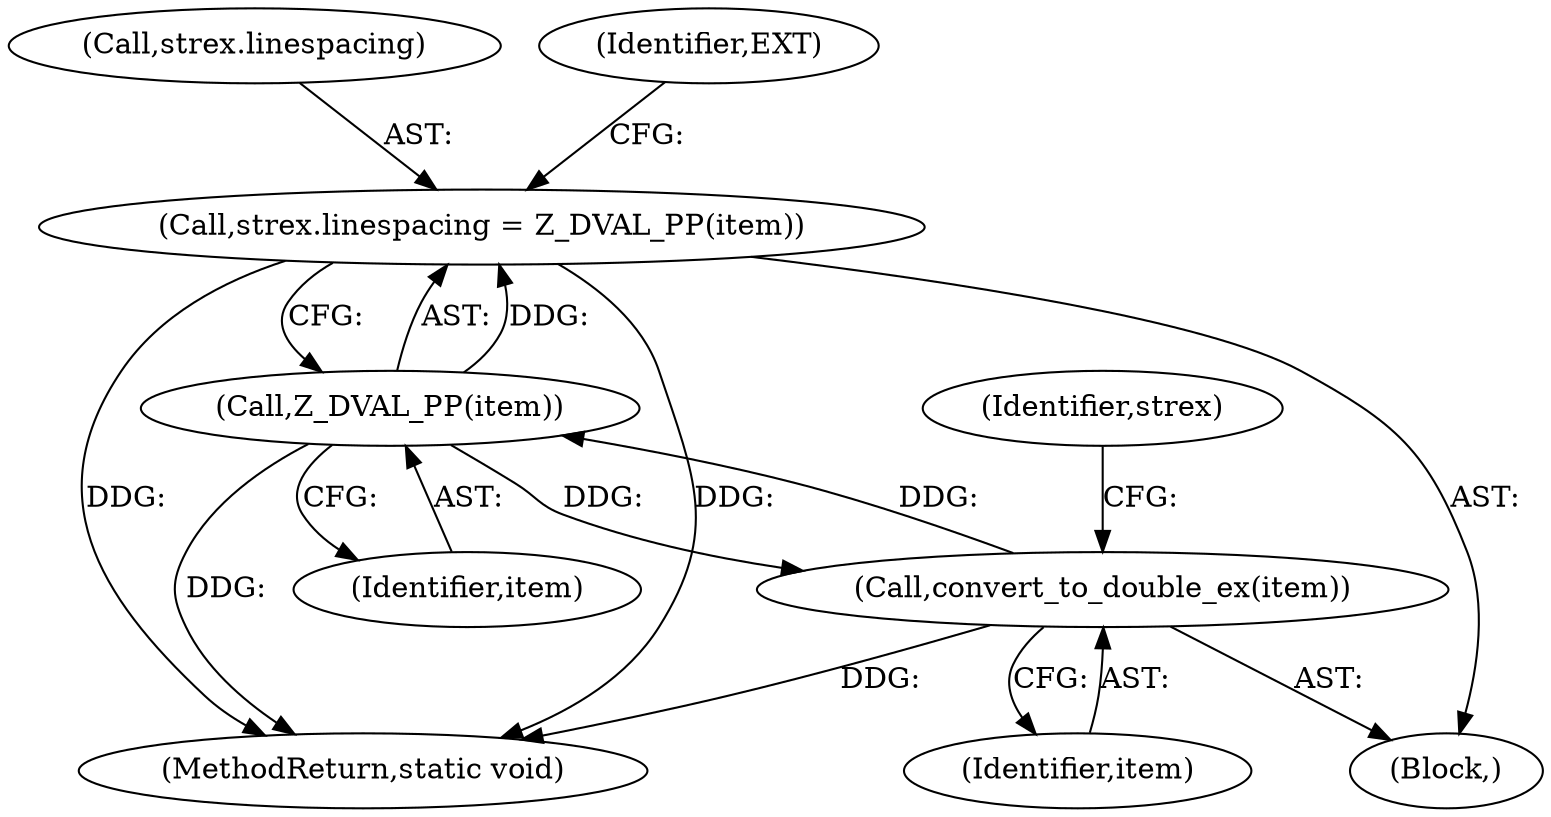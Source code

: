 digraph "0_php-src_b6f13a5ef9d6280cf984826a5de012a32c396cd4?w=1_3@API" {
"1000273" [label="(Call,strex.linespacing = Z_DVAL_PP(item))"];
"1000277" [label="(Call,Z_DVAL_PP(item))"];
"1000266" [label="(Call,convert_to_double_ex(item))"];
"1000270" [label="(Identifier,strex)"];
"1000274" [label="(Call,strex.linespacing)"];
"1000351" [label="(MethodReturn,static void)"];
"1000278" [label="(Identifier,item)"];
"1000266" [label="(Call,convert_to_double_ex(item))"];
"1000267" [label="(Identifier,item)"];
"1000273" [label="(Call,strex.linespacing = Z_DVAL_PP(item))"];
"1000265" [label="(Block,)"];
"1000277" [label="(Call,Z_DVAL_PP(item))"];
"1000282" [label="(Identifier,EXT)"];
"1000273" -> "1000265"  [label="AST: "];
"1000273" -> "1000277"  [label="CFG: "];
"1000274" -> "1000273"  [label="AST: "];
"1000277" -> "1000273"  [label="AST: "];
"1000282" -> "1000273"  [label="CFG: "];
"1000273" -> "1000351"  [label="DDG: "];
"1000273" -> "1000351"  [label="DDG: "];
"1000277" -> "1000273"  [label="DDG: "];
"1000277" -> "1000278"  [label="CFG: "];
"1000278" -> "1000277"  [label="AST: "];
"1000277" -> "1000351"  [label="DDG: "];
"1000277" -> "1000266"  [label="DDG: "];
"1000266" -> "1000277"  [label="DDG: "];
"1000266" -> "1000265"  [label="AST: "];
"1000266" -> "1000267"  [label="CFG: "];
"1000267" -> "1000266"  [label="AST: "];
"1000270" -> "1000266"  [label="CFG: "];
"1000266" -> "1000351"  [label="DDG: "];
}

